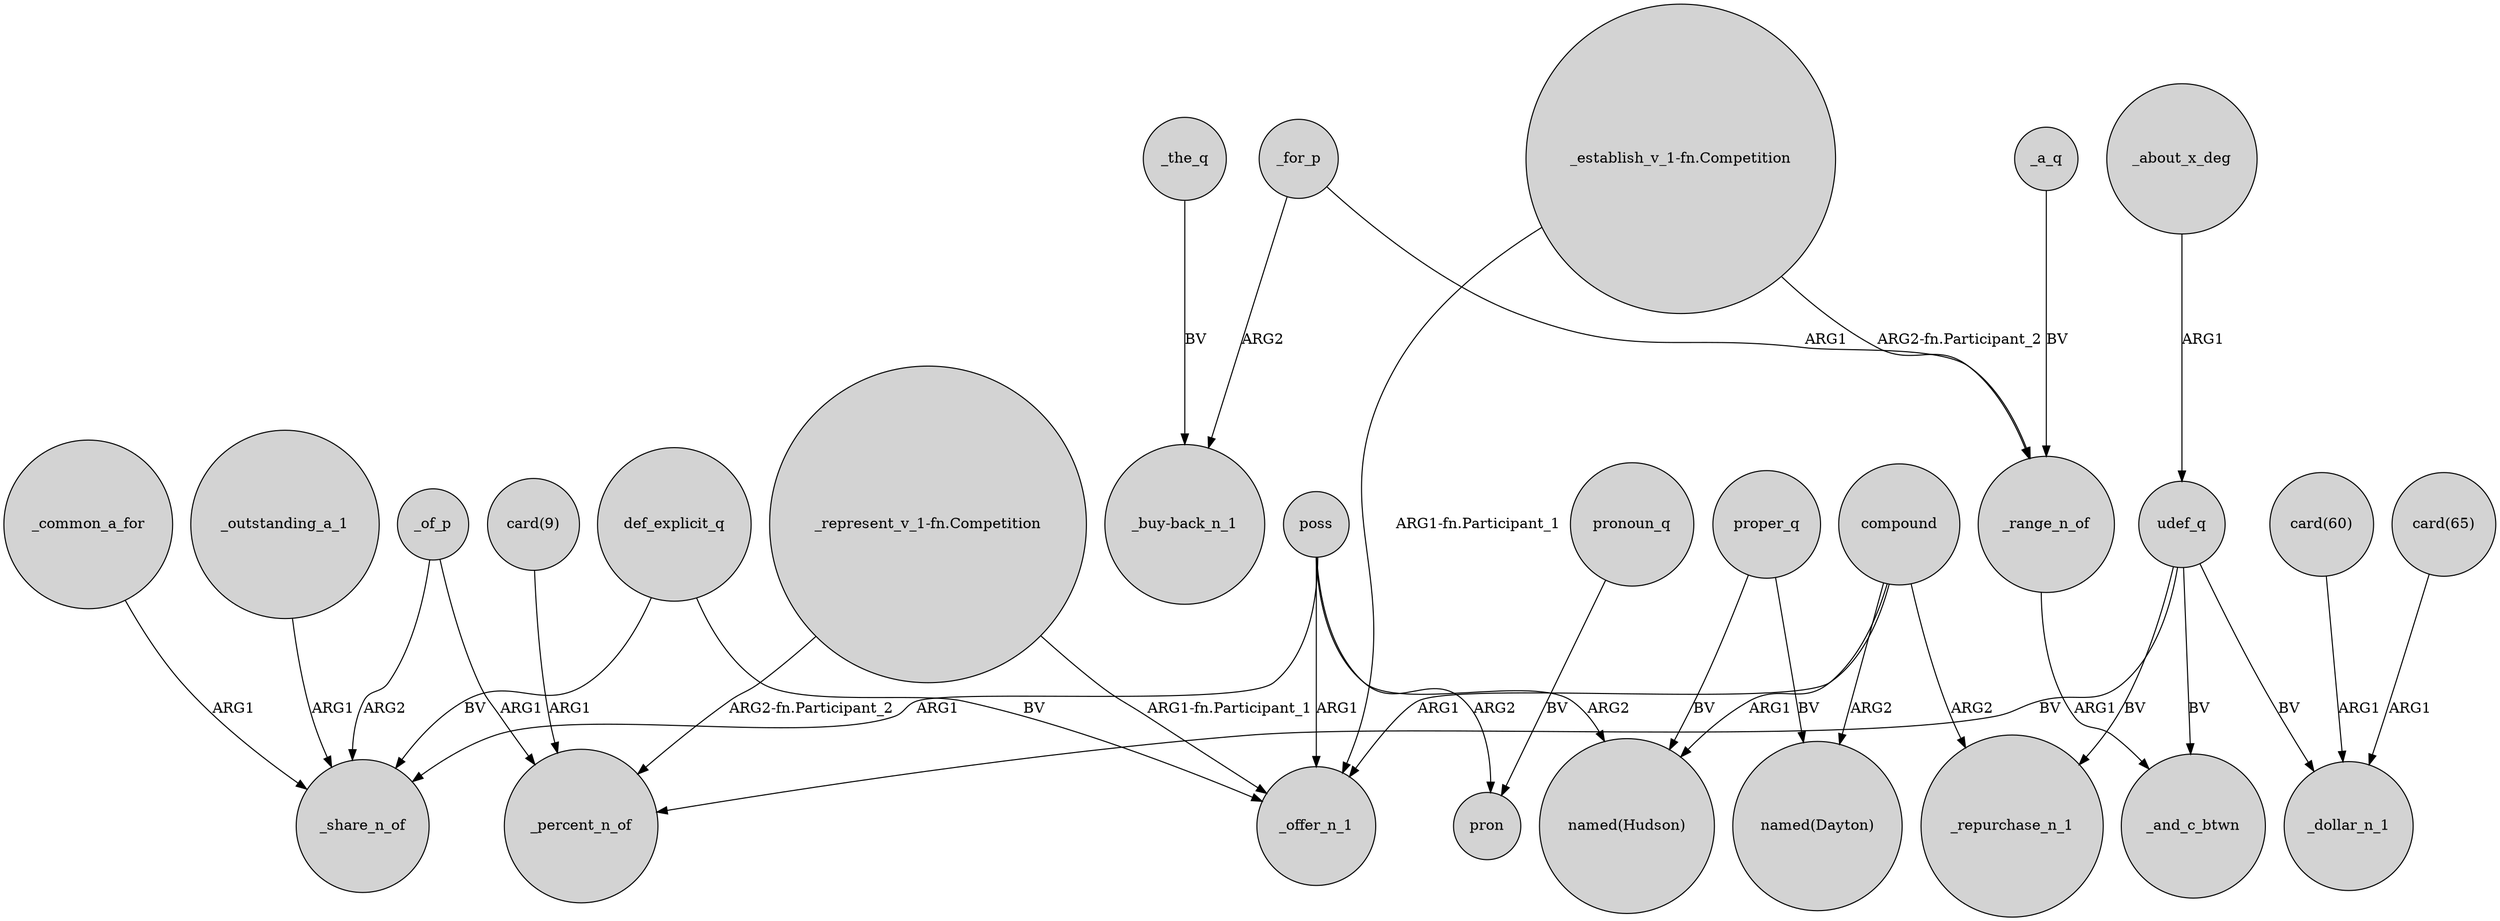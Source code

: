 digraph {
	node [shape=circle style=filled]
	_for_p -> _range_n_of [label=ARG1]
	"_represent_v_1-fn.Competition" -> _percent_n_of [label="ARG2-fn.Participant_2"]
	_the_q -> "_buy-back_n_1" [label=BV]
	udef_q -> _and_c_btwn [label=BV]
	"_represent_v_1-fn.Competition" -> _offer_n_1 [label="ARG1-fn.Participant_1"]
	def_explicit_q -> _share_n_of [label=BV]
	"card(9)" -> _percent_n_of [label=ARG1]
	_common_a_for -> _share_n_of [label=ARG1]
	udef_q -> _repurchase_n_1 [label=BV]
	"_establish_v_1-fn.Competition" -> _range_n_of [label="ARG2-fn.Participant_2"]
	proper_q -> "named(Hudson)" [label=BV]
	_of_p -> _percent_n_of [label=ARG1]
	compound -> _offer_n_1 [label=ARG1]
	_about_x_deg -> udef_q [label=ARG1]
	_range_n_of -> _and_c_btwn [label=ARG1]
	_outstanding_a_1 -> _share_n_of [label=ARG1]
	pronoun_q -> pron [label=BV]
	_for_p -> "_buy-back_n_1" [label=ARG2]
	poss -> _offer_n_1 [label=ARG1]
	compound -> _repurchase_n_1 [label=ARG2]
	poss -> pron [label=ARG2]
	"_establish_v_1-fn.Competition" -> _offer_n_1 [label="ARG1-fn.Participant_1"]
	udef_q -> _percent_n_of [label=BV]
	poss -> _share_n_of [label=ARG1]
	udef_q -> _dollar_n_1 [label=BV]
	"card(65)" -> _dollar_n_1 [label=ARG1]
	def_explicit_q -> _offer_n_1 [label=BV]
	proper_q -> "named(Dayton)" [label=BV]
	compound -> "named(Hudson)" [label=ARG1]
	compound -> "named(Dayton)" [label=ARG2]
	_a_q -> _range_n_of [label=BV]
	poss -> "named(Hudson)" [label=ARG2]
	_of_p -> _share_n_of [label=ARG2]
	"card(60)" -> _dollar_n_1 [label=ARG1]
}
